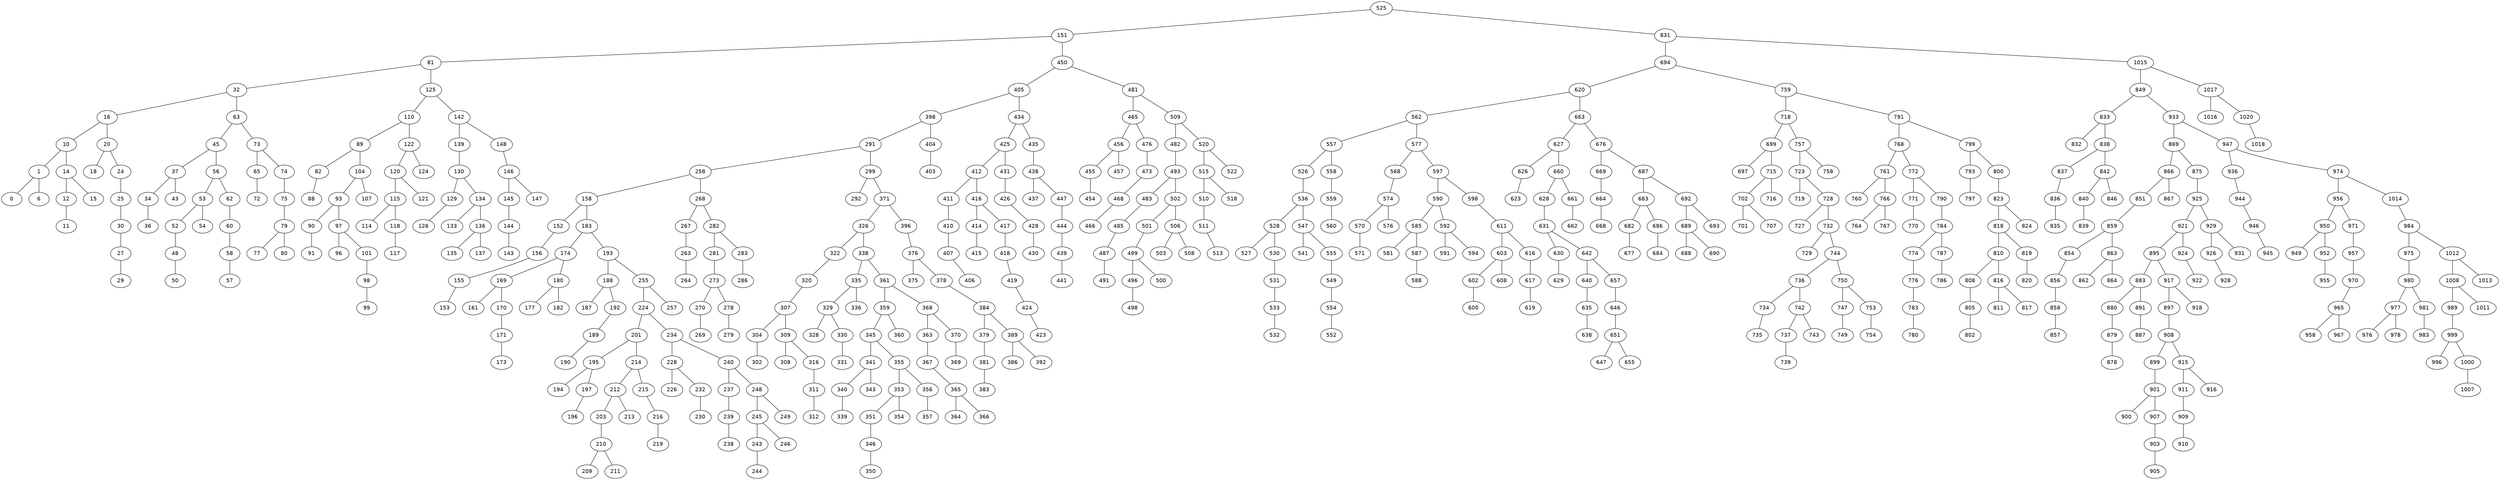 graph BST {
    node [fontname="Helvetica"];
    525 [label="525"];
    525 -- 151;
    151 [label="151"];
    151 -- 81;
    81 [label="81"];
    81 -- 32;
    32 [label="32"];
    32 -- 16;
    16 [label="16"];
    16 -- 10;
    10 [label="10"];
    10 -- 1;
    1 [label="1"];
    1 -- 0;
    0 [label="0"];
    1 -- 6;
    6 [label="6"];
    10 -- 14;
    14 [label="14"];
    14 -- 12;
    12 [label="12"];
    12 -- 11;
    11 [label="11"];
    14 -- 15;
    15 [label="15"];
    16 -- 20;
    20 [label="20"];
    20 -- 18;
    18 [label="18"];
    20 -- 24;
    24 [label="24"];
    24 -- 25;
    25 [label="25"];
    25 -- 30;
    30 [label="30"];
    30 -- 27;
    27 [label="27"];
    27 -- 29;
    29 [label="29"];
    32 -- 63;
    63 [label="63"];
    63 -- 45;
    45 [label="45"];
    45 -- 37;
    37 [label="37"];
    37 -- 34;
    34 [label="34"];
    34 -- 36;
    36 [label="36"];
    37 -- 43;
    43 [label="43"];
    45 -- 56;
    56 [label="56"];
    56 -- 53;
    53 [label="53"];
    53 -- 52;
    52 [label="52"];
    52 -- 48;
    48 [label="48"];
    48 -- 50;
    50 [label="50"];
    53 -- 54;
    54 [label="54"];
    56 -- 62;
    62 [label="62"];
    62 -- 60;
    60 [label="60"];
    60 -- 58;
    58 [label="58"];
    58 -- 57;
    57 [label="57"];
    63 -- 73;
    73 [label="73"];
    73 -- 65;
    65 [label="65"];
    65 -- 72;
    72 [label="72"];
    73 -- 74;
    74 [label="74"];
    74 -- 75;
    75 [label="75"];
    75 -- 79;
    79 [label="79"];
    79 -- 77;
    77 [label="77"];
    79 -- 80;
    80 [label="80"];
    81 -- 125;
    125 [label="125"];
    125 -- 110;
    110 [label="110"];
    110 -- 89;
    89 [label="89"];
    89 -- 82;
    82 [label="82"];
    82 -- 88;
    88 [label="88"];
    89 -- 104;
    104 [label="104"];
    104 -- 93;
    93 [label="93"];
    93 -- 90;
    90 [label="90"];
    90 -- 91;
    91 [label="91"];
    93 -- 97;
    97 [label="97"];
    97 -- 96;
    96 [label="96"];
    97 -- 101;
    101 [label="101"];
    101 -- 98;
    98 [label="98"];
    98 -- 99;
    99 [label="99"];
    104 -- 107;
    107 [label="107"];
    110 -- 122;
    122 [label="122"];
    122 -- 120;
    120 [label="120"];
    120 -- 115;
    115 [label="115"];
    115 -- 114;
    114 [label="114"];
    115 -- 118;
    118 [label="118"];
    118 -- 117;
    117 [label="117"];
    120 -- 121;
    121 [label="121"];
    122 -- 124;
    124 [label="124"];
    125 -- 142;
    142 [label="142"];
    142 -- 139;
    139 [label="139"];
    139 -- 130;
    130 [label="130"];
    130 -- 129;
    129 [label="129"];
    129 -- 126;
    126 [label="126"];
    130 -- 134;
    134 [label="134"];
    134 -- 133;
    133 [label="133"];
    134 -- 136;
    136 [label="136"];
    136 -- 135;
    135 [label="135"];
    136 -- 137;
    137 [label="137"];
    142 -- 148;
    148 [label="148"];
    148 -- 146;
    146 [label="146"];
    146 -- 145;
    145 [label="145"];
    145 -- 144;
    144 [label="144"];
    144 -- 143;
    143 [label="143"];
    146 -- 147;
    147 [label="147"];
    151 -- 450;
    450 [label="450"];
    450 -- 405;
    405 [label="405"];
    405 -- 398;
    398 [label="398"];
    398 -- 291;
    291 [label="291"];
    291 -- 258;
    258 [label="258"];
    258 -- 158;
    158 [label="158"];
    158 -- 152;
    152 [label="152"];
    152 -- 156;
    156 [label="156"];
    156 -- 155;
    155 [label="155"];
    155 -- 153;
    153 [label="153"];
    158 -- 183;
    183 [label="183"];
    183 -- 174;
    174 [label="174"];
    174 -- 169;
    169 [label="169"];
    169 -- 161;
    161 [label="161"];
    169 -- 170;
    170 [label="170"];
    170 -- 171;
    171 [label="171"];
    171 -- 173;
    173 [label="173"];
    174 -- 180;
    180 [label="180"];
    180 -- 177;
    177 [label="177"];
    180 -- 182;
    182 [label="182"];
    183 -- 193;
    193 [label="193"];
    193 -- 188;
    188 [label="188"];
    188 -- 187;
    187 [label="187"];
    188 -- 192;
    192 [label="192"];
    192 -- 189;
    189 [label="189"];
    189 -- 190;
    190 [label="190"];
    193 -- 255;
    255 [label="255"];
    255 -- 224;
    224 [label="224"];
    224 -- 201;
    201 [label="201"];
    201 -- 195;
    195 [label="195"];
    195 -- 194;
    194 [label="194"];
    195 -- 197;
    197 [label="197"];
    197 -- 196;
    196 [label="196"];
    201 -- 214;
    214 [label="214"];
    214 -- 212;
    212 [label="212"];
    212 -- 203;
    203 [label="203"];
    203 -- 210;
    210 [label="210"];
    210 -- 209;
    209 [label="209"];
    210 -- 211;
    211 [label="211"];
    212 -- 213;
    213 [label="213"];
    214 -- 215;
    215 [label="215"];
    215 -- 216;
    216 [label="216"];
    216 -- 219;
    219 [label="219"];
    224 -- 234;
    234 [label="234"];
    234 -- 228;
    228 [label="228"];
    228 -- 226;
    226 [label="226"];
    228 -- 232;
    232 [label="232"];
    232 -- 230;
    230 [label="230"];
    234 -- 240;
    240 [label="240"];
    240 -- 237;
    237 [label="237"];
    237 -- 239;
    239 [label="239"];
    239 -- 238;
    238 [label="238"];
    240 -- 248;
    248 [label="248"];
    248 -- 245;
    245 [label="245"];
    245 -- 243;
    243 [label="243"];
    243 -- 244;
    244 [label="244"];
    245 -- 246;
    246 [label="246"];
    248 -- 249;
    249 [label="249"];
    255 -- 257;
    257 [label="257"];
    258 -- 268;
    268 [label="268"];
    268 -- 267;
    267 [label="267"];
    267 -- 263;
    263 [label="263"];
    263 -- 264;
    264 [label="264"];
    268 -- 282;
    282 [label="282"];
    282 -- 281;
    281 [label="281"];
    281 -- 273;
    273 [label="273"];
    273 -- 270;
    270 [label="270"];
    270 -- 269;
    269 [label="269"];
    273 -- 278;
    278 [label="278"];
    278 -- 279;
    279 [label="279"];
    282 -- 283;
    283 [label="283"];
    283 -- 286;
    286 [label="286"];
    291 -- 299;
    299 [label="299"];
    299 -- 292;
    292 [label="292"];
    299 -- 371;
    371 [label="371"];
    371 -- 326;
    326 [label="326"];
    326 -- 322;
    322 [label="322"];
    322 -- 320;
    320 [label="320"];
    320 -- 307;
    307 [label="307"];
    307 -- 304;
    304 [label="304"];
    304 -- 302;
    302 [label="302"];
    307 -- 309;
    309 [label="309"];
    309 -- 308;
    308 [label="308"];
    309 -- 316;
    316 [label="316"];
    316 -- 311;
    311 [label="311"];
    311 -- 312;
    312 [label="312"];
    326 -- 338;
    338 [label="338"];
    338 -- 335;
    335 [label="335"];
    335 -- 329;
    329 [label="329"];
    329 -- 328;
    328 [label="328"];
    329 -- 330;
    330 [label="330"];
    330 -- 331;
    331 [label="331"];
    335 -- 336;
    336 [label="336"];
    338 -- 361;
    361 [label="361"];
    361 -- 359;
    359 [label="359"];
    359 -- 345;
    345 [label="345"];
    345 -- 341;
    341 [label="341"];
    341 -- 340;
    340 [label="340"];
    340 -- 339;
    339 [label="339"];
    341 -- 343;
    343 [label="343"];
    345 -- 355;
    355 [label="355"];
    355 -- 353;
    353 [label="353"];
    353 -- 351;
    351 [label="351"];
    351 -- 346;
    346 [label="346"];
    346 -- 350;
    350 [label="350"];
    353 -- 354;
    354 [label="354"];
    355 -- 356;
    356 [label="356"];
    356 -- 357;
    357 [label="357"];
    359 -- 360;
    360 [label="360"];
    361 -- 368;
    368 [label="368"];
    368 -- 363;
    363 [label="363"];
    363 -- 367;
    367 [label="367"];
    367 -- 365;
    365 [label="365"];
    365 -- 364;
    364 [label="364"];
    365 -- 366;
    366 [label="366"];
    368 -- 370;
    370 [label="370"];
    370 -- 369;
    369 [label="369"];
    371 -- 396;
    396 [label="396"];
    396 -- 376;
    376 [label="376"];
    376 -- 375;
    375 [label="375"];
    376 -- 378;
    378 [label="378"];
    378 -- 384;
    384 [label="384"];
    384 -- 379;
    379 [label="379"];
    379 -- 381;
    381 [label="381"];
    381 -- 383;
    383 [label="383"];
    384 -- 389;
    389 [label="389"];
    389 -- 386;
    386 [label="386"];
    389 -- 392;
    392 [label="392"];
    398 -- 404;
    404 [label="404"];
    404 -- 403;
    403 [label="403"];
    405 -- 434;
    434 [label="434"];
    434 -- 425;
    425 [label="425"];
    425 -- 412;
    412 [label="412"];
    412 -- 411;
    411 [label="411"];
    411 -- 410;
    410 [label="410"];
    410 -- 407;
    407 [label="407"];
    407 -- 406;
    406 [label="406"];
    412 -- 416;
    416 [label="416"];
    416 -- 414;
    414 [label="414"];
    414 -- 415;
    415 [label="415"];
    416 -- 417;
    417 [label="417"];
    417 -- 418;
    418 [label="418"];
    418 -- 419;
    419 [label="419"];
    419 -- 424;
    424 [label="424"];
    424 -- 423;
    423 [label="423"];
    425 -- 431;
    431 [label="431"];
    431 -- 426;
    426 [label="426"];
    426 -- 428;
    428 [label="428"];
    428 -- 430;
    430 [label="430"];
    434 -- 435;
    435 [label="435"];
    435 -- 438;
    438 [label="438"];
    438 -- 437;
    437 [label="437"];
    438 -- 447;
    447 [label="447"];
    447 -- 444;
    444 [label="444"];
    444 -- 439;
    439 [label="439"];
    439 -- 441;
    441 [label="441"];
    450 -- 481;
    481 [label="481"];
    481 -- 465;
    465 [label="465"];
    465 -- 456;
    456 [label="456"];
    456 -- 455;
    455 [label="455"];
    455 -- 454;
    454 [label="454"];
    456 -- 457;
    457 [label="457"];
    465 -- 476;
    476 [label="476"];
    476 -- 473;
    473 [label="473"];
    473 -- 468;
    468 [label="468"];
    468 -- 466;
    466 [label="466"];
    481 -- 509;
    509 [label="509"];
    509 -- 482;
    482 [label="482"];
    482 -- 493;
    493 [label="493"];
    493 -- 483;
    483 [label="483"];
    483 -- 485;
    485 [label="485"];
    485 -- 487;
    487 [label="487"];
    487 -- 491;
    491 [label="491"];
    493 -- 502;
    502 [label="502"];
    502 -- 501;
    501 [label="501"];
    501 -- 499;
    499 [label="499"];
    499 -- 496;
    496 [label="496"];
    496 -- 498;
    498 [label="498"];
    499 -- 500;
    500 [label="500"];
    502 -- 506;
    506 [label="506"];
    506 -- 503;
    503 [label="503"];
    506 -- 508;
    508 [label="508"];
    509 -- 520;
    520 [label="520"];
    520 -- 515;
    515 [label="515"];
    515 -- 510;
    510 [label="510"];
    510 -- 511;
    511 [label="511"];
    511 -- 513;
    513 [label="513"];
    515 -- 518;
    518 [label="518"];
    520 -- 522;
    522 [label="522"];
    525 -- 831;
    831 [label="831"];
    831 -- 694;
    694 [label="694"];
    694 -- 620;
    620 [label="620"];
    620 -- 562;
    562 [label="562"];
    562 -- 557;
    557 [label="557"];
    557 -- 526;
    526 [label="526"];
    526 -- 536;
    536 [label="536"];
    536 -- 528;
    528 [label="528"];
    528 -- 527;
    527 [label="527"];
    528 -- 530;
    530 [label="530"];
    530 -- 531;
    531 [label="531"];
    531 -- 533;
    533 [label="533"];
    533 -- 532;
    532 [label="532"];
    536 -- 547;
    547 [label="547"];
    547 -- 541;
    541 [label="541"];
    547 -- 555;
    555 [label="555"];
    555 -- 549;
    549 [label="549"];
    549 -- 554;
    554 [label="554"];
    554 -- 552;
    552 [label="552"];
    557 -- 558;
    558 [label="558"];
    558 -- 559;
    559 [label="559"];
    559 -- 560;
    560 [label="560"];
    562 -- 577;
    577 [label="577"];
    577 -- 568;
    568 [label="568"];
    568 -- 574;
    574 [label="574"];
    574 -- 570;
    570 [label="570"];
    570 -- 571;
    571 [label="571"];
    574 -- 576;
    576 [label="576"];
    577 -- 597;
    597 [label="597"];
    597 -- 590;
    590 [label="590"];
    590 -- 585;
    585 [label="585"];
    585 -- 581;
    581 [label="581"];
    585 -- 587;
    587 [label="587"];
    587 -- 588;
    588 [label="588"];
    590 -- 592;
    592 [label="592"];
    592 -- 591;
    591 [label="591"];
    592 -- 594;
    594 [label="594"];
    597 -- 598;
    598 [label="598"];
    598 -- 611;
    611 [label="611"];
    611 -- 603;
    603 [label="603"];
    603 -- 602;
    602 [label="602"];
    602 -- 600;
    600 [label="600"];
    603 -- 608;
    608 [label="608"];
    611 -- 616;
    616 [label="616"];
    616 -- 617;
    617 [label="617"];
    617 -- 619;
    619 [label="619"];
    620 -- 663;
    663 [label="663"];
    663 -- 627;
    627 [label="627"];
    627 -- 626;
    626 [label="626"];
    626 -- 623;
    623 [label="623"];
    627 -- 660;
    660 [label="660"];
    660 -- 628;
    628 [label="628"];
    628 -- 631;
    631 [label="631"];
    631 -- 630;
    630 [label="630"];
    630 -- 629;
    629 [label="629"];
    631 -- 642;
    642 [label="642"];
    642 -- 640;
    640 [label="640"];
    640 -- 635;
    635 [label="635"];
    635 -- 638;
    638 [label="638"];
    642 -- 657;
    657 [label="657"];
    657 -- 646;
    646 [label="646"];
    646 -- 651;
    651 [label="651"];
    651 -- 647;
    647 [label="647"];
    651 -- 655;
    655 [label="655"];
    660 -- 661;
    661 [label="661"];
    661 -- 662;
    662 [label="662"];
    663 -- 676;
    676 [label="676"];
    676 -- 669;
    669 [label="669"];
    669 -- 664;
    664 [label="664"];
    664 -- 668;
    668 [label="668"];
    676 -- 687;
    687 [label="687"];
    687 -- 683;
    683 [label="683"];
    683 -- 682;
    682 [label="682"];
    682 -- 677;
    677 [label="677"];
    683 -- 686;
    686 [label="686"];
    686 -- 684;
    684 [label="684"];
    687 -- 692;
    692 [label="692"];
    692 -- 689;
    689 [label="689"];
    689 -- 688;
    688 [label="688"];
    689 -- 690;
    690 [label="690"];
    692 -- 693;
    693 [label="693"];
    694 -- 759;
    759 [label="759"];
    759 -- 718;
    718 [label="718"];
    718 -- 699;
    699 [label="699"];
    699 -- 697;
    697 [label="697"];
    699 -- 715;
    715 [label="715"];
    715 -- 702;
    702 [label="702"];
    702 -- 701;
    701 [label="701"];
    702 -- 707;
    707 [label="707"];
    715 -- 716;
    716 [label="716"];
    718 -- 757;
    757 [label="757"];
    757 -- 723;
    723 [label="723"];
    723 -- 719;
    719 [label="719"];
    723 -- 728;
    728 [label="728"];
    728 -- 727;
    727 [label="727"];
    728 -- 732;
    732 [label="732"];
    732 -- 729;
    729 [label="729"];
    732 -- 744;
    744 [label="744"];
    744 -- 736;
    736 [label="736"];
    736 -- 734;
    734 [label="734"];
    734 -- 735;
    735 [label="735"];
    736 -- 742;
    742 [label="742"];
    742 -- 737;
    737 [label="737"];
    737 -- 739;
    739 [label="739"];
    742 -- 743;
    743 [label="743"];
    744 -- 750;
    750 [label="750"];
    750 -- 747;
    747 [label="747"];
    747 -- 749;
    749 [label="749"];
    750 -- 753;
    753 [label="753"];
    753 -- 754;
    754 [label="754"];
    757 -- 758;
    758 [label="758"];
    759 -- 791;
    791 [label="791"];
    791 -- 768;
    768 [label="768"];
    768 -- 761;
    761 [label="761"];
    761 -- 760;
    760 [label="760"];
    761 -- 766;
    766 [label="766"];
    766 -- 764;
    764 [label="764"];
    766 -- 767;
    767 [label="767"];
    768 -- 772;
    772 [label="772"];
    772 -- 771;
    771 [label="771"];
    771 -- 770;
    770 [label="770"];
    772 -- 790;
    790 [label="790"];
    790 -- 784;
    784 [label="784"];
    784 -- 774;
    774 [label="774"];
    774 -- 776;
    776 [label="776"];
    776 -- 783;
    783 [label="783"];
    783 -- 780;
    780 [label="780"];
    784 -- 787;
    787 [label="787"];
    787 -- 786;
    786 [label="786"];
    791 -- 799;
    799 [label="799"];
    799 -- 793;
    793 [label="793"];
    793 -- 797;
    797 [label="797"];
    799 -- 800;
    800 [label="800"];
    800 -- 823;
    823 [label="823"];
    823 -- 818;
    818 [label="818"];
    818 -- 810;
    810 [label="810"];
    810 -- 808;
    808 [label="808"];
    808 -- 805;
    805 [label="805"];
    805 -- 802;
    802 [label="802"];
    810 -- 816;
    816 [label="816"];
    816 -- 811;
    811 [label="811"];
    816 -- 817;
    817 [label="817"];
    818 -- 819;
    819 [label="819"];
    819 -- 820;
    820 [label="820"];
    823 -- 824;
    824 [label="824"];
    831 -- 1015;
    1015 [label="1015"];
    1015 -- 849;
    849 [label="849"];
    849 -- 833;
    833 [label="833"];
    833 -- 832;
    832 [label="832"];
    833 -- 838;
    838 [label="838"];
    838 -- 837;
    837 [label="837"];
    837 -- 836;
    836 [label="836"];
    836 -- 835;
    835 [label="835"];
    838 -- 842;
    842 [label="842"];
    842 -- 840;
    840 [label="840"];
    840 -- 839;
    839 [label="839"];
    842 -- 846;
    846 [label="846"];
    849 -- 933;
    933 [label="933"];
    933 -- 869;
    869 [label="869"];
    869 -- 866;
    866 [label="866"];
    866 -- 851;
    851 [label="851"];
    851 -- 859;
    859 [label="859"];
    859 -- 854;
    854 [label="854"];
    854 -- 856;
    856 [label="856"];
    856 -- 858;
    858 [label="858"];
    858 -- 857;
    857 [label="857"];
    859 -- 863;
    863 [label="863"];
    863 -- 862;
    862 [label="862"];
    863 -- 864;
    864 [label="864"];
    866 -- 867;
    867 [label="867"];
    869 -- 875;
    875 [label="875"];
    875 -- 925;
    925 [label="925"];
    925 -- 921;
    921 [label="921"];
    921 -- 895;
    895 [label="895"];
    895 -- 883;
    883 [label="883"];
    883 -- 880;
    880 [label="880"];
    880 -- 879;
    879 [label="879"];
    879 -- 878;
    878 [label="878"];
    883 -- 891;
    891 [label="891"];
    891 -- 887;
    887 [label="887"];
    895 -- 917;
    917 [label="917"];
    917 -- 897;
    897 [label="897"];
    897 -- 908;
    908 [label="908"];
    908 -- 899;
    899 [label="899"];
    899 -- 901;
    901 [label="901"];
    901 -- 900;
    900 [label="900"];
    901 -- 907;
    907 [label="907"];
    907 -- 903;
    903 [label="903"];
    903 -- 905;
    905 [label="905"];
    908 -- 915;
    915 [label="915"];
    915 -- 911;
    911 [label="911"];
    911 -- 909;
    909 [label="909"];
    909 -- 910;
    910 [label="910"];
    915 -- 916;
    916 [label="916"];
    917 -- 918;
    918 [label="918"];
    921 -- 924;
    924 [label="924"];
    924 -- 922;
    922 [label="922"];
    925 -- 929;
    929 [label="929"];
    929 -- 926;
    926 [label="926"];
    926 -- 928;
    928 [label="928"];
    929 -- 931;
    931 [label="931"];
    933 -- 947;
    947 [label="947"];
    947 -- 936;
    936 [label="936"];
    936 -- 944;
    944 [label="944"];
    944 -- 946;
    946 [label="946"];
    946 -- 945;
    945 [label="945"];
    947 -- 974;
    974 [label="974"];
    974 -- 956;
    956 [label="956"];
    956 -- 950;
    950 [label="950"];
    950 -- 949;
    949 [label="949"];
    950 -- 952;
    952 [label="952"];
    952 -- 955;
    955 [label="955"];
    956 -- 971;
    971 [label="971"];
    971 -- 957;
    957 [label="957"];
    957 -- 970;
    970 [label="970"];
    970 -- 965;
    965 [label="965"];
    965 -- 958;
    958 [label="958"];
    965 -- 967;
    967 [label="967"];
    974 -- 1014;
    1014 [label="1014"];
    1014 -- 984;
    984 [label="984"];
    984 -- 975;
    975 [label="975"];
    975 -- 980;
    980 [label="980"];
    980 -- 977;
    977 [label="977"];
    977 -- 976;
    976 [label="976"];
    977 -- 978;
    978 [label="978"];
    980 -- 981;
    981 [label="981"];
    981 -- 983;
    983 [label="983"];
    984 -- 1012;
    1012 [label="1012"];
    1012 -- 1008;
    1008 [label="1008"];
    1008 -- 989;
    989 [label="989"];
    989 -- 999;
    999 [label="999"];
    999 -- 996;
    996 [label="996"];
    999 -- 1000;
    1000 [label="1000"];
    1000 -- 1007;
    1007 [label="1007"];
    1008 -- 1011;
    1011 [label="1011"];
    1012 -- 1013;
    1013 [label="1013"];
    1015 -- 1017;
    1017 [label="1017"];
    1017 -- 1016;
    1016 [label="1016"];
    1017 -- 1020;
    1020 [label="1020"];
    1020 -- 1018;
    1018 [label="1018"];
}
